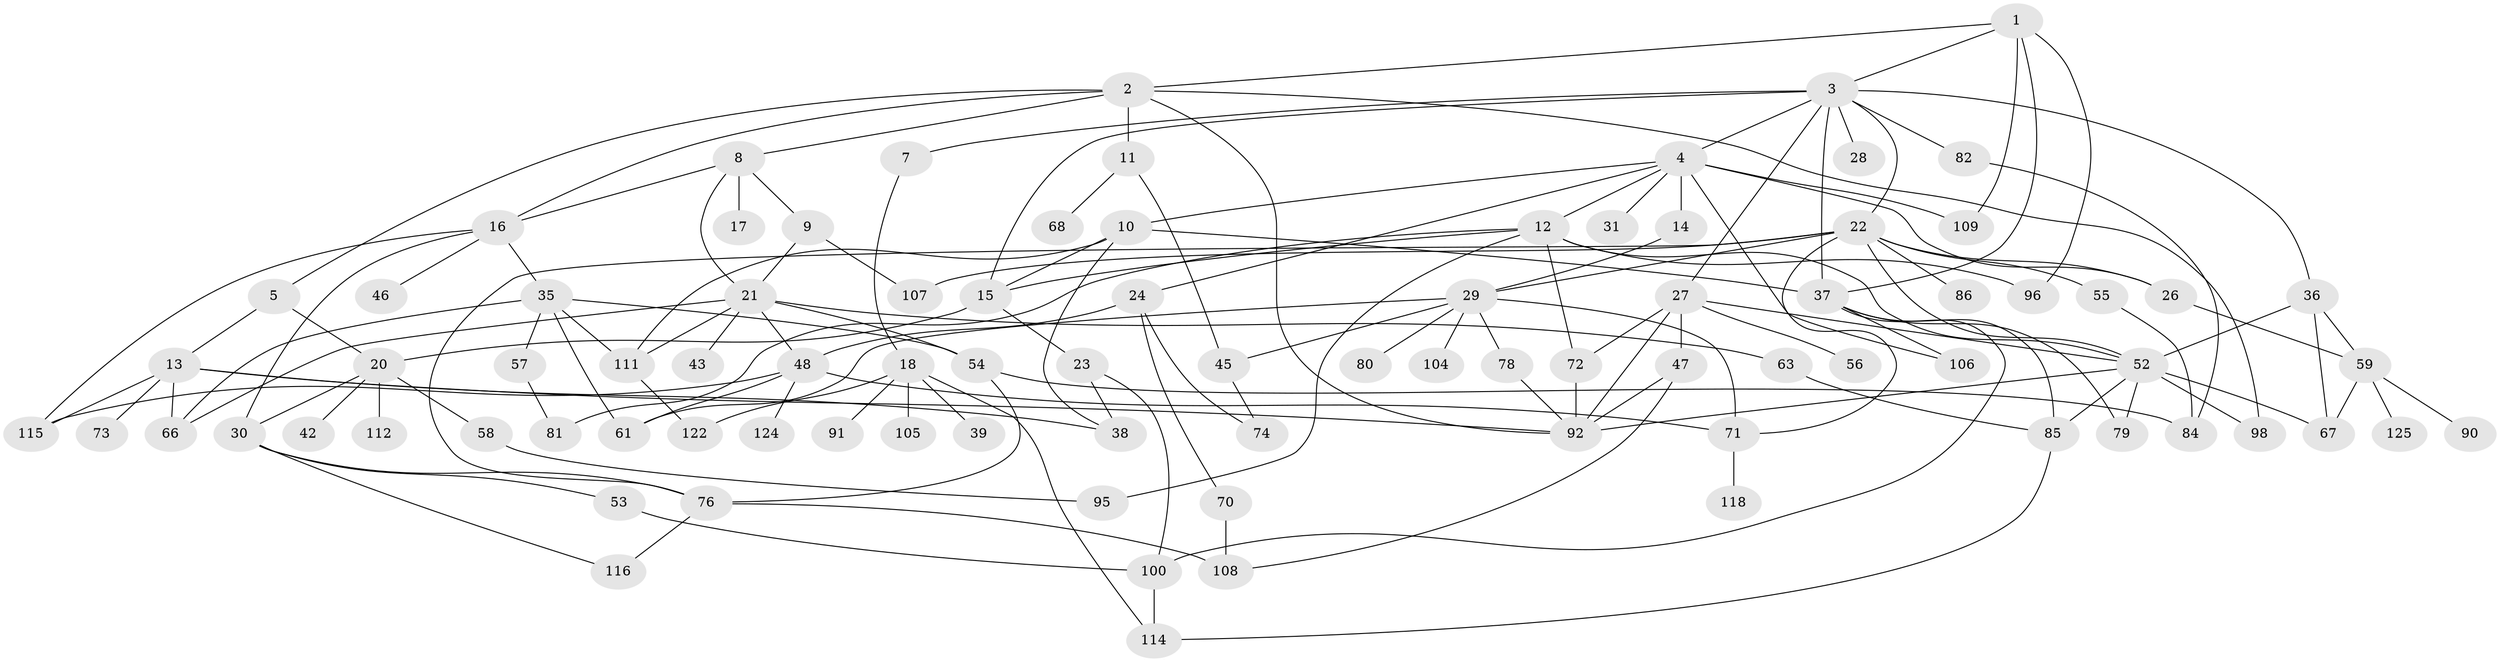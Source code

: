 // original degree distribution, {4: 0.14285714285714285, 7: 0.007936507936507936, 6: 0.07936507936507936, 3: 0.23015873015873015, 5: 0.0873015873015873, 2: 0.23015873015873015, 1: 0.21428571428571427, 8: 0.007936507936507936}
// Generated by graph-tools (version 1.1) at 2025/10/02/27/25 16:10:54]
// undirected, 88 vertices, 148 edges
graph export_dot {
graph [start="1"]
  node [color=gray90,style=filled];
  1 [super="+25"];
  2 [super="+83"];
  3 [super="+19"];
  4 [super="+6"];
  5;
  7;
  8;
  9 [super="+75"];
  10 [super="+69"];
  11;
  12 [super="+34"];
  13 [super="+87"];
  14;
  15 [super="+94"];
  16 [super="+88"];
  17;
  18 [super="+119"];
  20 [super="+41"];
  21 [super="+44"];
  22 [super="+51"];
  23;
  24;
  26;
  27 [super="+33"];
  28;
  29 [super="+49"];
  30 [super="+32"];
  31;
  35 [super="+40"];
  36;
  37 [super="+97"];
  38 [super="+101"];
  39;
  42;
  43;
  45 [super="+50"];
  46;
  47 [super="+60"];
  48 [super="+77"];
  52 [super="+62"];
  53;
  54 [super="+117"];
  55;
  56;
  57;
  58 [super="+65"];
  59 [super="+64"];
  61 [super="+120"];
  63;
  66;
  67 [super="+103"];
  68;
  70;
  71 [super="+89"];
  72 [super="+99"];
  73;
  74;
  76;
  78;
  79 [super="+123"];
  80;
  81;
  82;
  84 [super="+121"];
  85;
  86;
  90;
  91;
  92 [super="+93"];
  95 [super="+113"];
  96;
  98;
  100 [super="+102"];
  104;
  105;
  106;
  107;
  108 [super="+110"];
  109;
  111 [super="+126"];
  112;
  114;
  115;
  116;
  118;
  122;
  124;
  125;
  1 -- 2;
  1 -- 3;
  1 -- 109;
  1 -- 96;
  1 -- 37;
  2 -- 5;
  2 -- 8;
  2 -- 11;
  2 -- 16;
  2 -- 98;
  2 -- 92;
  3 -- 4;
  3 -- 7;
  3 -- 22;
  3 -- 82;
  3 -- 36;
  3 -- 37;
  3 -- 27;
  3 -- 28;
  3 -- 15;
  4 -- 10;
  4 -- 12;
  4 -- 26;
  4 -- 109;
  4 -- 24;
  4 -- 106;
  4 -- 14;
  4 -- 31;
  5 -- 13;
  5 -- 20;
  7 -- 18;
  8 -- 9;
  8 -- 16;
  8 -- 17;
  8 -- 21;
  9 -- 107;
  9 -- 21;
  10 -- 15;
  10 -- 37;
  10 -- 38;
  10 -- 111;
  11 -- 45;
  11 -- 68;
  12 -- 72;
  12 -- 81;
  12 -- 15;
  12 -- 95;
  12 -- 96;
  12 -- 52;
  13 -- 38;
  13 -- 66;
  13 -- 73;
  13 -- 115;
  13 -- 92;
  14 -- 29;
  15 -- 23;
  15 -- 20;
  16 -- 35;
  16 -- 46;
  16 -- 115;
  16 -- 30;
  18 -- 39;
  18 -- 91;
  18 -- 105;
  18 -- 122;
  18 -- 114;
  20 -- 30;
  20 -- 42;
  20 -- 112;
  20 -- 58;
  21 -- 43;
  21 -- 111;
  21 -- 66;
  21 -- 54;
  21 -- 63;
  21 -- 48;
  22 -- 55;
  22 -- 52;
  22 -- 26;
  22 -- 86;
  22 -- 107;
  22 -- 76;
  22 -- 29;
  22 -- 71;
  23 -- 38;
  23 -- 100;
  24 -- 48;
  24 -- 70;
  24 -- 74;
  26 -- 59;
  27 -- 56;
  27 -- 92;
  27 -- 72;
  27 -- 52;
  27 -- 47;
  29 -- 61;
  29 -- 80;
  29 -- 71;
  29 -- 104;
  29 -- 78;
  29 -- 45;
  30 -- 76;
  30 -- 116;
  30 -- 53;
  35 -- 57;
  35 -- 66;
  35 -- 54;
  35 -- 111;
  35 -- 61;
  36 -- 52;
  36 -- 59;
  36 -- 67;
  37 -- 79;
  37 -- 106;
  37 -- 100;
  37 -- 85;
  45 -- 74;
  47 -- 108;
  47 -- 92;
  48 -- 71;
  48 -- 115;
  48 -- 124;
  48 -- 61;
  52 -- 85;
  52 -- 98;
  52 -- 92;
  52 -- 67;
  52 -- 79;
  53 -- 100;
  54 -- 76;
  54 -- 84;
  55 -- 84;
  57 -- 81;
  58 -- 95;
  59 -- 90;
  59 -- 125;
  59 -- 67;
  63 -- 85;
  70 -- 108;
  71 -- 118;
  72 -- 92;
  76 -- 108 [weight=2];
  76 -- 116;
  78 -- 92;
  82 -- 84;
  85 -- 114;
  100 -- 114;
  111 -- 122;
}
